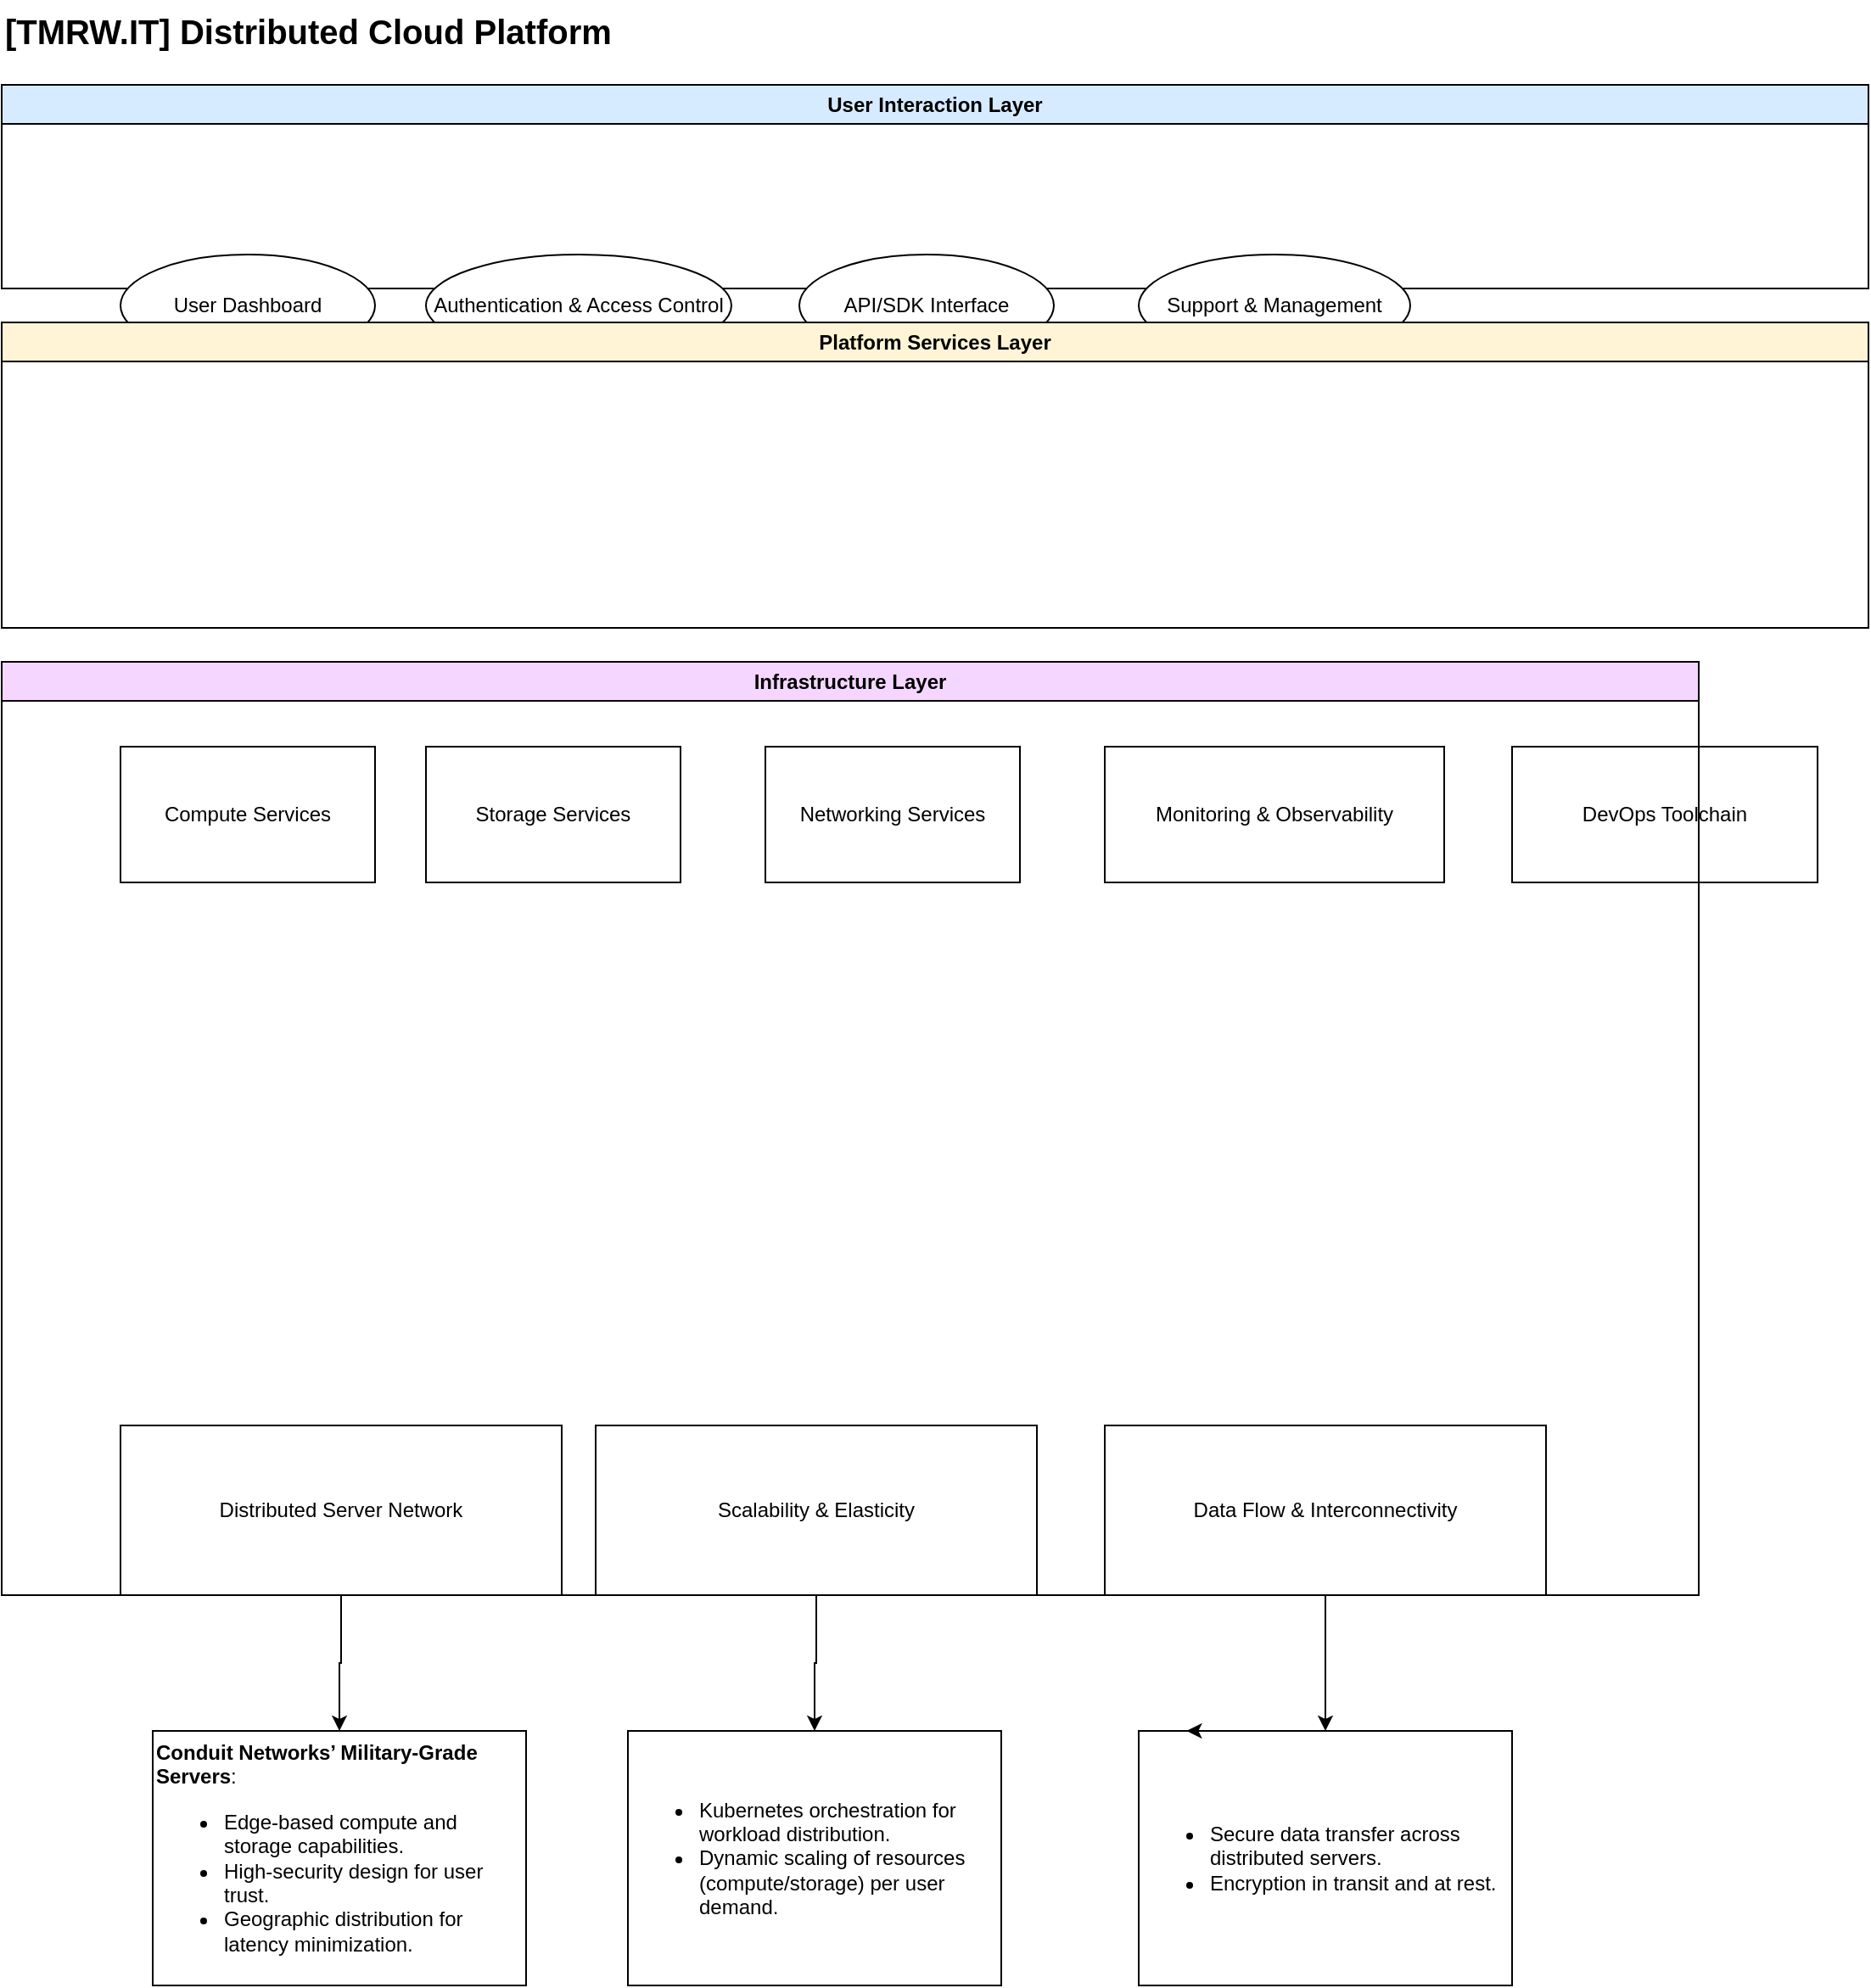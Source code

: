 <mxfile version="24.8.6">
  <diagram name="Page-1" id="wVMwYLyxr4PYHoP_r0zS">
    <mxGraphModel dx="1038" dy="503" grid="1" gridSize="10" guides="1" tooltips="1" connect="1" arrows="1" fold="1" page="1" pageScale="1" pageWidth="850" pageHeight="1100" math="0" shadow="0">
      <root>
        <mxCell id="0" />
        <mxCell id="1" parent="0" />
        <mxCell id="title" value="[TMRW.IT] Distributed Cloud Platform" style="text;html=1;fontSize=20;fontStyle=1;" parent="1" vertex="1">
          <mxGeometry x="50" y="20" width="400" height="30" as="geometry" />
        </mxCell>
        <mxCell id="userLayer" value="User Interaction Layer" style="swimlane;whiteSpace=wrap;html=1;fillColor=#d6ebff;" parent="1" vertex="1">
          <mxGeometry x="50" y="70" width="1100" height="120" as="geometry" />
        </mxCell>
        <mxCell id="userDashboard" value="User Dashboard" style="ellipse;whiteSpace=wrap;html=1;strokeColor=#000000;fillColor=#ffffff;" parent="userLayer" vertex="1">
          <mxGeometry x="70" y="100" width="150" height="60" as="geometry" />
        </mxCell>
        <mxCell id="authAccess" value="Authentication &amp; Access Control" style="ellipse;whiteSpace=wrap;html=1;strokeColor=#000000;fillColor=#ffffff;" parent="userLayer" vertex="1">
          <mxGeometry x="250" y="100" width="180" height="60" as="geometry" />
        </mxCell>
        <mxCell id="apiSdk" value="API/SDK Interface" style="ellipse;whiteSpace=wrap;html=1;strokeColor=#000000;fillColor=#ffffff;" parent="userLayer" vertex="1">
          <mxGeometry x="470" y="100" width="150" height="60" as="geometry" />
        </mxCell>
        <mxCell id="supportMgmt" value="Support &amp; Management" style="ellipse;whiteSpace=wrap;html=1;strokeColor=#000000;fillColor=#ffffff;" parent="userLayer" vertex="1">
          <mxGeometry x="670" y="100" width="160" height="60" as="geometry" />
        </mxCell>
        <mxCell id="platformLayer" value="Platform Services Layer" style="swimlane;whiteSpace=wrap;html=1;fillColor=#fff5d6;" parent="1" vertex="1">
          <mxGeometry x="50" y="210" width="1100" height="180" as="geometry" />
        </mxCell>
        <mxCell id="compute" value="Compute Services" style="rectangle;whiteSpace=wrap;html=1;strokeColor=#000000;fillColor=#ffffff;" parent="platformLayer" vertex="1">
          <mxGeometry x="70" y="250" width="150" height="80" as="geometry" />
        </mxCell>
        <mxCell id="storage" value="Storage Services" style="rectangle;whiteSpace=wrap;html=1;strokeColor=#000000;fillColor=#ffffff;" parent="platformLayer" vertex="1">
          <mxGeometry x="250" y="250" width="150" height="80" as="geometry" />
        </mxCell>
        <mxCell id="networking" value="Networking Services" style="rectangle;whiteSpace=wrap;html=1;strokeColor=#000000;fillColor=#ffffff;" parent="platformLayer" vertex="1">
          <mxGeometry x="450" y="250" width="150" height="80" as="geometry" />
        </mxCell>
        <mxCell id="monitoring" value="Monitoring &amp; Observability" style="rectangle;whiteSpace=wrap;html=1;strokeColor=#000000;fillColor=#ffffff;" parent="platformLayer" vertex="1">
          <mxGeometry x="650" y="250" width="200" height="80" as="geometry" />
        </mxCell>
        <mxCell id="devOps" value="DevOps Toolchain" style="rectangle;whiteSpace=wrap;html=1;strokeColor=#000000;fillColor=#ffffff;" parent="platformLayer" vertex="1">
          <mxGeometry x="890" y="250" width="180" height="80" as="geometry" />
        </mxCell>
        <mxCell id="infraLayer" value="Infrastructure Layer" style="swimlane;whiteSpace=wrap;html=1;fillColor=#f5d6ff;" parent="1" vertex="1">
          <mxGeometry x="50" y="410" width="1000" height="550" as="geometry" />
        </mxCell>
        <mxCell id="distributedServers" value="Distributed Server Network" style="rectangle;whiteSpace=wrap;html=1;strokeColor=#000000;fillColor=#ffffff;" parent="infraLayer" vertex="1">
          <mxGeometry x="70" y="450" width="260" height="100" as="geometry" />
        </mxCell>
        <mxCell id="scalability" value="Scalability &amp; Elasticity" style="rectangle;whiteSpace=wrap;html=1;strokeColor=#000000;fillColor=#ffffff;" parent="infraLayer" vertex="1">
          <mxGeometry x="350" y="450" width="260" height="100" as="geometry" />
        </mxCell>
        <mxCell id="dataFlow" value="Data Flow &amp; Interconnectivity" style="rectangle;whiteSpace=wrap;html=1;strokeColor=#000000;fillColor=#ffffff;" parent="infraLayer" vertex="1">
          <mxGeometry x="650" y="450" width="260" height="100" as="geometry" />
        </mxCell>
        <mxCell id="TKYElfM-atQ_MffcHc0V-1" value="&lt;strong style=&quot;background-color: initial;&quot;&gt;Conduit Networks’ Military-Grade Servers&lt;/strong&gt;&lt;span style=&quot;background-color: initial;&quot;&gt;:&lt;/span&gt;&lt;div&gt;&lt;ul&gt;&lt;li&gt;&lt;span style=&quot;background-color: initial;&quot;&gt;Edge-based compute and storage capabilities.&lt;/span&gt;&lt;/li&gt;&lt;li&gt;&lt;span style=&quot;background-color: initial;&quot;&gt;High-security design for user trust.&lt;/span&gt;&lt;/li&gt;&lt;li&gt;&lt;span style=&quot;background-color: initial;&quot;&gt;Geographic distribution for latency minimization.&lt;/span&gt;&lt;/li&gt;&lt;/ul&gt;&lt;/div&gt;" style="rectangle;whiteSpace=wrap;html=1;strokeColor=#000000;fillColor=#ffffff;align=left;" vertex="1" parent="1">
          <mxGeometry x="139" y="1040" width="220" height="150" as="geometry" />
        </mxCell>
        <mxCell id="TKYElfM-atQ_MffcHc0V-2" value="" style="edgeStyle=orthogonalEdgeStyle;rounded=0;orthogonalLoop=1;jettySize=auto;html=1;" edge="1" parent="1" source="distributedServers" target="TKYElfM-atQ_MffcHc0V-1">
          <mxGeometry relative="1" as="geometry" />
        </mxCell>
        <mxCell id="TKYElfM-atQ_MffcHc0V-3" value="&lt;ul&gt;&lt;li&gt;&lt;span style=&quot;background-color: initial;&quot;&gt;Kubernetes orchestration for workload distribution.&lt;/span&gt;&lt;/li&gt;&lt;li&gt;&lt;span style=&quot;background-color: initial;&quot;&gt;Dynamic scaling of resources (compute/storage) per user demand.&lt;/span&gt;&lt;/li&gt;&lt;/ul&gt;" style="rectangle;whiteSpace=wrap;html=1;strokeColor=#000000;fillColor=#ffffff;align=left;" vertex="1" parent="1">
          <mxGeometry x="419" y="1040" width="220" height="150" as="geometry" />
        </mxCell>
        <mxCell id="TKYElfM-atQ_MffcHc0V-4" value="" style="edgeStyle=orthogonalEdgeStyle;rounded=0;orthogonalLoop=1;jettySize=auto;html=1;" edge="1" parent="1" source="scalability" target="TKYElfM-atQ_MffcHc0V-3">
          <mxGeometry relative="1" as="geometry" />
        </mxCell>
        <mxCell id="TKYElfM-atQ_MffcHc0V-5" value="&lt;ul&gt;&lt;li&gt;&lt;span style=&quot;background-color: initial;&quot;&gt;Secure data transfer across distributed servers.&lt;/span&gt;&lt;/li&gt;&lt;li&gt;&lt;span style=&quot;background-color: initial;&quot;&gt;Encryption in transit and at rest.&lt;/span&gt;&lt;/li&gt;&lt;/ul&gt;" style="rectangle;whiteSpace=wrap;html=1;strokeColor=#000000;fillColor=#ffffff;align=left;" vertex="1" parent="1">
          <mxGeometry x="720" y="1040" width="220" height="150" as="geometry" />
        </mxCell>
        <mxCell id="TKYElfM-atQ_MffcHc0V-6" value="" style="edgeStyle=orthogonalEdgeStyle;rounded=0;orthogonalLoop=1;jettySize=auto;html=1;" edge="1" parent="1" source="dataFlow" target="TKYElfM-atQ_MffcHc0V-5">
          <mxGeometry relative="1" as="geometry" />
        </mxCell>
        <mxCell id="TKYElfM-atQ_MffcHc0V-7" style="edgeStyle=orthogonalEdgeStyle;rounded=0;orthogonalLoop=1;jettySize=auto;html=1;exitX=0.25;exitY=0;exitDx=0;exitDy=0;entryX=0.128;entryY=0.003;entryDx=0;entryDy=0;entryPerimeter=0;" edge="1" parent="1" source="TKYElfM-atQ_MffcHc0V-5" target="TKYElfM-atQ_MffcHc0V-5">
          <mxGeometry relative="1" as="geometry" />
        </mxCell>
      </root>
    </mxGraphModel>
  </diagram>
</mxfile>
